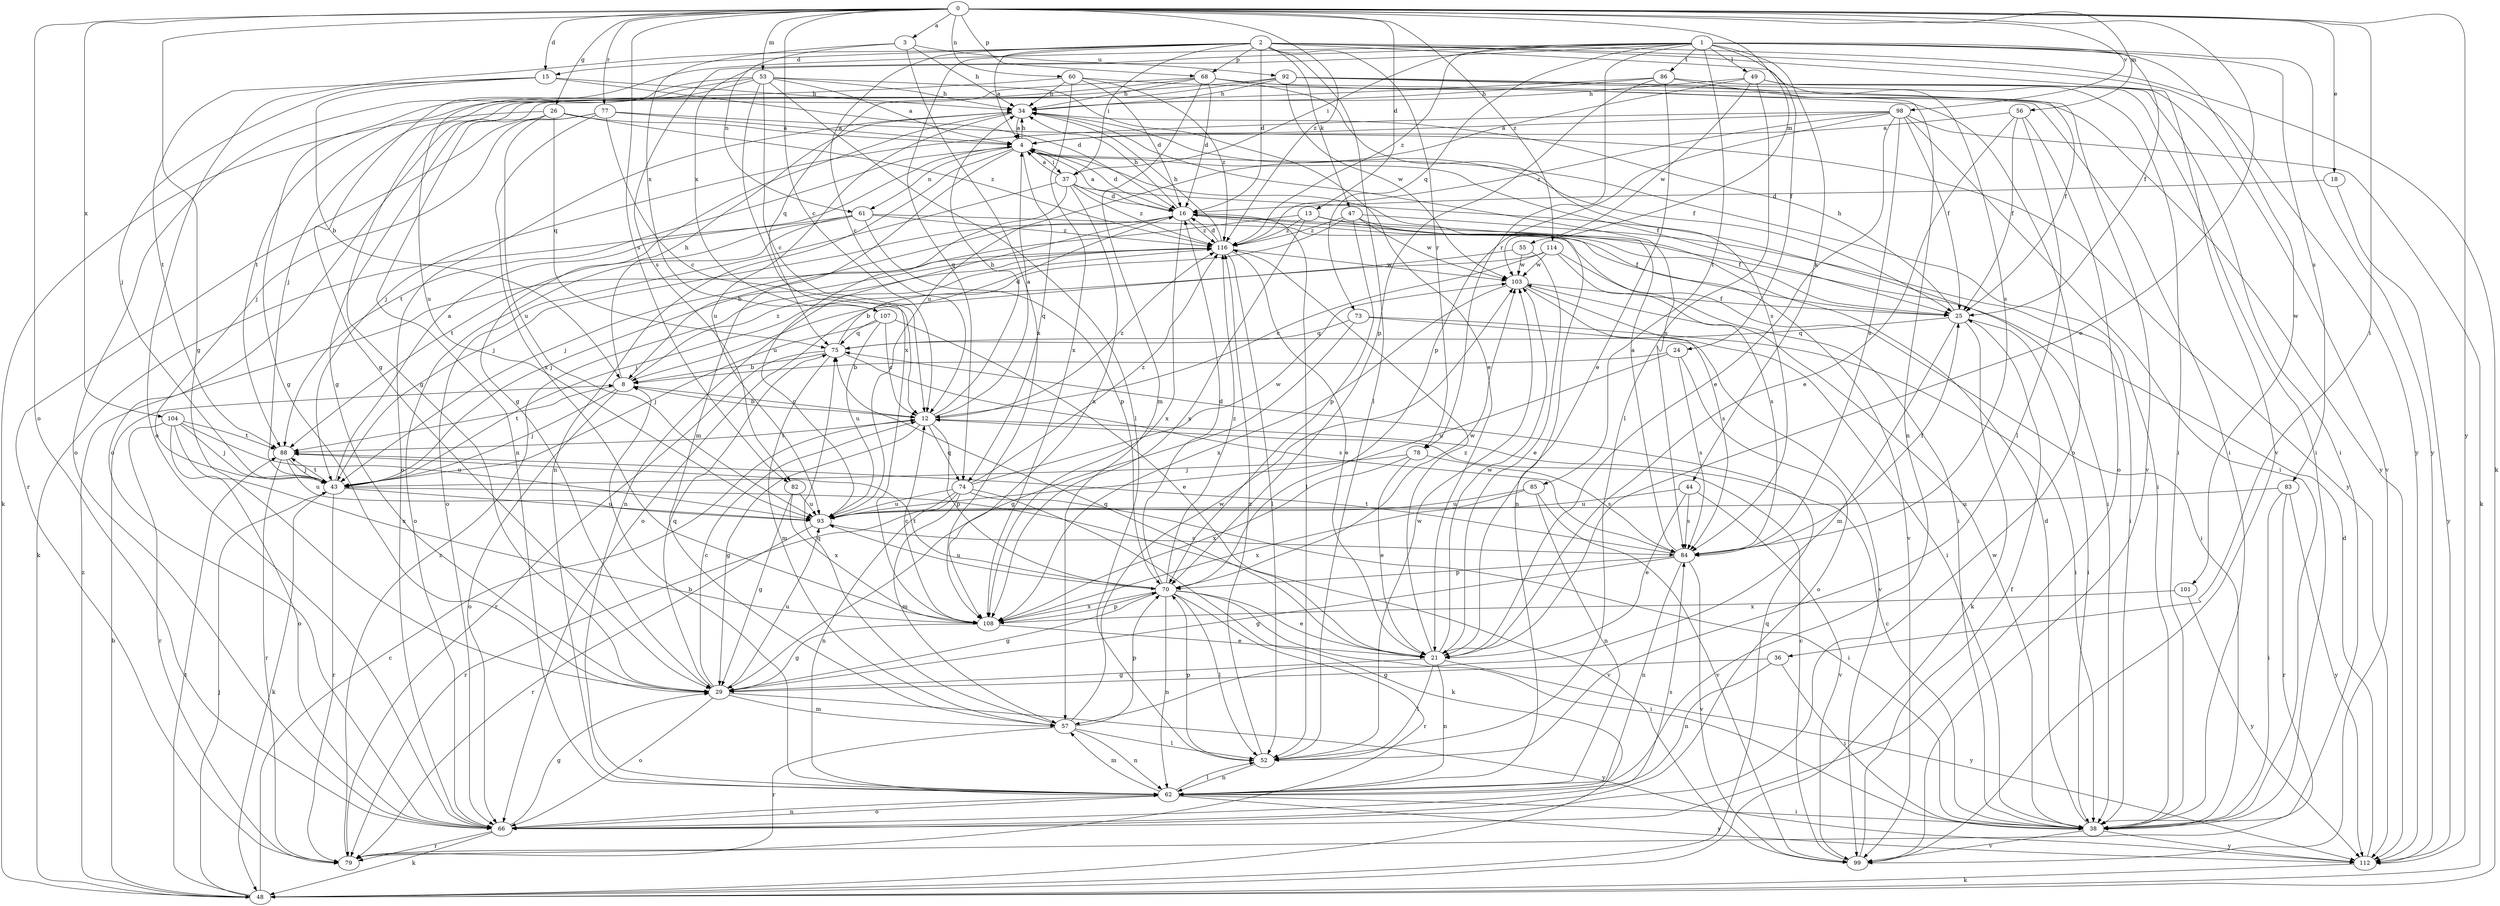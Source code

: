 strict digraph  {
0;
1;
2;
3;
4;
8;
12;
13;
15;
16;
18;
21;
24;
25;
26;
29;
34;
36;
37;
38;
43;
44;
47;
48;
49;
52;
53;
55;
56;
57;
60;
61;
62;
66;
68;
70;
73;
74;
75;
77;
78;
79;
82;
83;
84;
85;
86;
88;
92;
93;
98;
99;
101;
103;
104;
107;
108;
112;
114;
116;
0 -> 3  [label=a];
0 -> 12  [label=c];
0 -> 13  [label=d];
0 -> 15  [label=d];
0 -> 18  [label=e];
0 -> 21  [label=e];
0 -> 26  [label=g];
0 -> 29  [label=g];
0 -> 36  [label=i];
0 -> 53  [label=m];
0 -> 55  [label=m];
0 -> 56  [label=m];
0 -> 60  [label=n];
0 -> 66  [label=o];
0 -> 68  [label=p];
0 -> 77  [label=r];
0 -> 82  [label=s];
0 -> 98  [label=v];
0 -> 104  [label=x];
0 -> 112  [label=y];
0 -> 114  [label=z];
0 -> 116  [label=z];
1 -> 24  [label=f];
1 -> 25  [label=f];
1 -> 29  [label=g];
1 -> 37  [label=i];
1 -> 44  [label=k];
1 -> 49  [label=l];
1 -> 73  [label=q];
1 -> 78  [label=r];
1 -> 82  [label=s];
1 -> 83  [label=s];
1 -> 85  [label=t];
1 -> 86  [label=t];
1 -> 101  [label=w];
1 -> 107  [label=x];
1 -> 112  [label=y];
1 -> 116  [label=z];
2 -> 4  [label=a];
2 -> 12  [label=c];
2 -> 15  [label=d];
2 -> 16  [label=d];
2 -> 37  [label=i];
2 -> 47  [label=k];
2 -> 48  [label=k];
2 -> 52  [label=l];
2 -> 66  [label=o];
2 -> 68  [label=p];
2 -> 74  [label=q];
2 -> 78  [label=r];
2 -> 84  [label=s];
2 -> 99  [label=v];
2 -> 112  [label=y];
3 -> 34  [label=h];
3 -> 61  [label=n];
3 -> 92  [label=u];
3 -> 107  [label=x];
3 -> 108  [label=x];
4 -> 16  [label=d];
4 -> 25  [label=f];
4 -> 34  [label=h];
4 -> 37  [label=i];
4 -> 38  [label=i];
4 -> 57  [label=m];
4 -> 61  [label=n];
4 -> 62  [label=n];
4 -> 74  [label=q];
4 -> 88  [label=t];
8 -> 12  [label=c];
8 -> 34  [label=h];
8 -> 43  [label=j];
8 -> 66  [label=o];
8 -> 88  [label=t];
8 -> 116  [label=z];
12 -> 4  [label=a];
12 -> 8  [label=b];
12 -> 29  [label=g];
12 -> 34  [label=h];
12 -> 70  [label=p];
12 -> 74  [label=q];
12 -> 88  [label=t];
12 -> 116  [label=z];
13 -> 25  [label=f];
13 -> 43  [label=j];
13 -> 99  [label=v];
13 -> 108  [label=x];
13 -> 116  [label=z];
15 -> 8  [label=b];
15 -> 16  [label=d];
15 -> 34  [label=h];
15 -> 43  [label=j];
15 -> 88  [label=t];
16 -> 4  [label=a];
16 -> 8  [label=b];
16 -> 25  [label=f];
16 -> 34  [label=h];
16 -> 43  [label=j];
16 -> 52  [label=l];
16 -> 62  [label=n];
16 -> 108  [label=x];
16 -> 116  [label=z];
18 -> 16  [label=d];
18 -> 112  [label=y];
21 -> 29  [label=g];
21 -> 52  [label=l];
21 -> 62  [label=n];
21 -> 75  [label=q];
21 -> 103  [label=w];
21 -> 112  [label=y];
21 -> 116  [label=z];
24 -> 8  [label=b];
24 -> 66  [label=o];
24 -> 84  [label=s];
24 -> 93  [label=u];
25 -> 34  [label=h];
25 -> 38  [label=i];
25 -> 48  [label=k];
25 -> 57  [label=m];
25 -> 75  [label=q];
26 -> 4  [label=a];
26 -> 48  [label=k];
26 -> 62  [label=n];
26 -> 75  [label=q];
26 -> 93  [label=u];
26 -> 116  [label=z];
29 -> 12  [label=c];
29 -> 57  [label=m];
29 -> 66  [label=o];
29 -> 75  [label=q];
29 -> 93  [label=u];
29 -> 112  [label=y];
34 -> 4  [label=a];
34 -> 25  [label=f];
34 -> 29  [label=g];
34 -> 66  [label=o];
34 -> 84  [label=s];
34 -> 93  [label=u];
36 -> 29  [label=g];
36 -> 38  [label=i];
36 -> 62  [label=n];
37 -> 4  [label=a];
37 -> 16  [label=d];
37 -> 38  [label=i];
37 -> 66  [label=o];
37 -> 93  [label=u];
37 -> 108  [label=x];
37 -> 116  [label=z];
38 -> 12  [label=c];
38 -> 16  [label=d];
38 -> 99  [label=v];
38 -> 103  [label=w];
38 -> 112  [label=y];
43 -> 4  [label=a];
43 -> 48  [label=k];
43 -> 79  [label=r];
43 -> 88  [label=t];
43 -> 93  [label=u];
43 -> 99  [label=v];
44 -> 21  [label=e];
44 -> 84  [label=s];
44 -> 93  [label=u];
44 -> 99  [label=v];
47 -> 38  [label=i];
47 -> 62  [label=n];
47 -> 66  [label=o];
47 -> 70  [label=p];
47 -> 103  [label=w];
47 -> 116  [label=z];
48 -> 8  [label=b];
48 -> 12  [label=c];
48 -> 43  [label=j];
48 -> 75  [label=q];
48 -> 88  [label=t];
48 -> 116  [label=z];
49 -> 34  [label=h];
49 -> 38  [label=i];
49 -> 52  [label=l];
49 -> 93  [label=u];
49 -> 99  [label=v];
49 -> 103  [label=w];
52 -> 62  [label=n];
52 -> 70  [label=p];
52 -> 103  [label=w];
52 -> 116  [label=z];
53 -> 4  [label=a];
53 -> 12  [label=c];
53 -> 21  [label=e];
53 -> 29  [label=g];
53 -> 34  [label=h];
53 -> 52  [label=l];
53 -> 66  [label=o];
53 -> 93  [label=u];
53 -> 108  [label=x];
55 -> 8  [label=b];
55 -> 21  [label=e];
55 -> 103  [label=w];
56 -> 4  [label=a];
56 -> 21  [label=e];
56 -> 25  [label=f];
56 -> 52  [label=l];
56 -> 66  [label=o];
57 -> 52  [label=l];
57 -> 62  [label=n];
57 -> 70  [label=p];
57 -> 75  [label=q];
57 -> 79  [label=r];
57 -> 103  [label=w];
60 -> 16  [label=d];
60 -> 34  [label=h];
60 -> 38  [label=i];
60 -> 88  [label=t];
60 -> 108  [label=x];
60 -> 116  [label=z];
61 -> 38  [label=i];
61 -> 48  [label=k];
61 -> 66  [label=o];
61 -> 70  [label=p];
61 -> 88  [label=t];
61 -> 116  [label=z];
62 -> 8  [label=b];
62 -> 38  [label=i];
62 -> 52  [label=l];
62 -> 57  [label=m];
62 -> 66  [label=o];
62 -> 112  [label=y];
66 -> 29  [label=g];
66 -> 48  [label=k];
66 -> 62  [label=n];
66 -> 79  [label=r];
66 -> 84  [label=s];
68 -> 16  [label=d];
68 -> 29  [label=g];
68 -> 34  [label=h];
68 -> 43  [label=j];
68 -> 57  [label=m];
68 -> 66  [label=o];
68 -> 84  [label=s];
68 -> 112  [label=y];
70 -> 16  [label=d];
70 -> 21  [label=e];
70 -> 29  [label=g];
70 -> 38  [label=i];
70 -> 52  [label=l];
70 -> 62  [label=n];
70 -> 79  [label=r];
70 -> 88  [label=t];
70 -> 93  [label=u];
70 -> 103  [label=w];
70 -> 108  [label=x];
70 -> 116  [label=z];
73 -> 29  [label=g];
73 -> 38  [label=i];
73 -> 75  [label=q];
73 -> 99  [label=v];
74 -> 38  [label=i];
74 -> 48  [label=k];
74 -> 57  [label=m];
74 -> 62  [label=n];
74 -> 79  [label=r];
74 -> 93  [label=u];
74 -> 103  [label=w];
74 -> 116  [label=z];
75 -> 8  [label=b];
75 -> 16  [label=d];
75 -> 57  [label=m];
75 -> 79  [label=r];
75 -> 84  [label=s];
77 -> 4  [label=a];
77 -> 12  [label=c];
77 -> 43  [label=j];
77 -> 79  [label=r];
77 -> 108  [label=x];
77 -> 112  [label=y];
78 -> 21  [label=e];
78 -> 43  [label=j];
78 -> 84  [label=s];
78 -> 108  [label=x];
79 -> 116  [label=z];
82 -> 29  [label=g];
82 -> 93  [label=u];
82 -> 108  [label=x];
83 -> 38  [label=i];
83 -> 79  [label=r];
83 -> 93  [label=u];
83 -> 112  [label=y];
84 -> 4  [label=a];
84 -> 25  [label=f];
84 -> 29  [label=g];
84 -> 62  [label=n];
84 -> 70  [label=p];
84 -> 88  [label=t];
84 -> 99  [label=v];
85 -> 62  [label=n];
85 -> 93  [label=u];
85 -> 99  [label=v];
85 -> 108  [label=x];
86 -> 21  [label=e];
86 -> 34  [label=h];
86 -> 38  [label=i];
86 -> 62  [label=n];
86 -> 70  [label=p];
86 -> 75  [label=q];
88 -> 43  [label=j];
88 -> 79  [label=r];
88 -> 93  [label=u];
92 -> 25  [label=f];
92 -> 29  [label=g];
92 -> 34  [label=h];
92 -> 38  [label=i];
92 -> 66  [label=o];
92 -> 99  [label=v];
92 -> 103  [label=w];
93 -> 79  [label=r];
93 -> 84  [label=s];
98 -> 4  [label=a];
98 -> 21  [label=e];
98 -> 25  [label=f];
98 -> 38  [label=i];
98 -> 43  [label=j];
98 -> 48  [label=k];
98 -> 70  [label=p];
98 -> 84  [label=s];
98 -> 116  [label=z];
99 -> 12  [label=c];
99 -> 25  [label=f];
101 -> 108  [label=x];
101 -> 112  [label=y];
103 -> 25  [label=f];
103 -> 38  [label=i];
103 -> 84  [label=s];
103 -> 108  [label=x];
104 -> 43  [label=j];
104 -> 66  [label=o];
104 -> 79  [label=r];
104 -> 88  [label=t];
104 -> 93  [label=u];
104 -> 108  [label=x];
107 -> 12  [label=c];
107 -> 21  [label=e];
107 -> 43  [label=j];
107 -> 75  [label=q];
107 -> 93  [label=u];
108 -> 12  [label=c];
108 -> 21  [label=e];
108 -> 29  [label=g];
108 -> 70  [label=p];
112 -> 16  [label=d];
112 -> 48  [label=k];
114 -> 12  [label=c];
114 -> 38  [label=i];
114 -> 43  [label=j];
114 -> 84  [label=s];
114 -> 103  [label=w];
116 -> 16  [label=d];
116 -> 21  [label=e];
116 -> 34  [label=h];
116 -> 43  [label=j];
116 -> 52  [label=l];
116 -> 103  [label=w];
}
